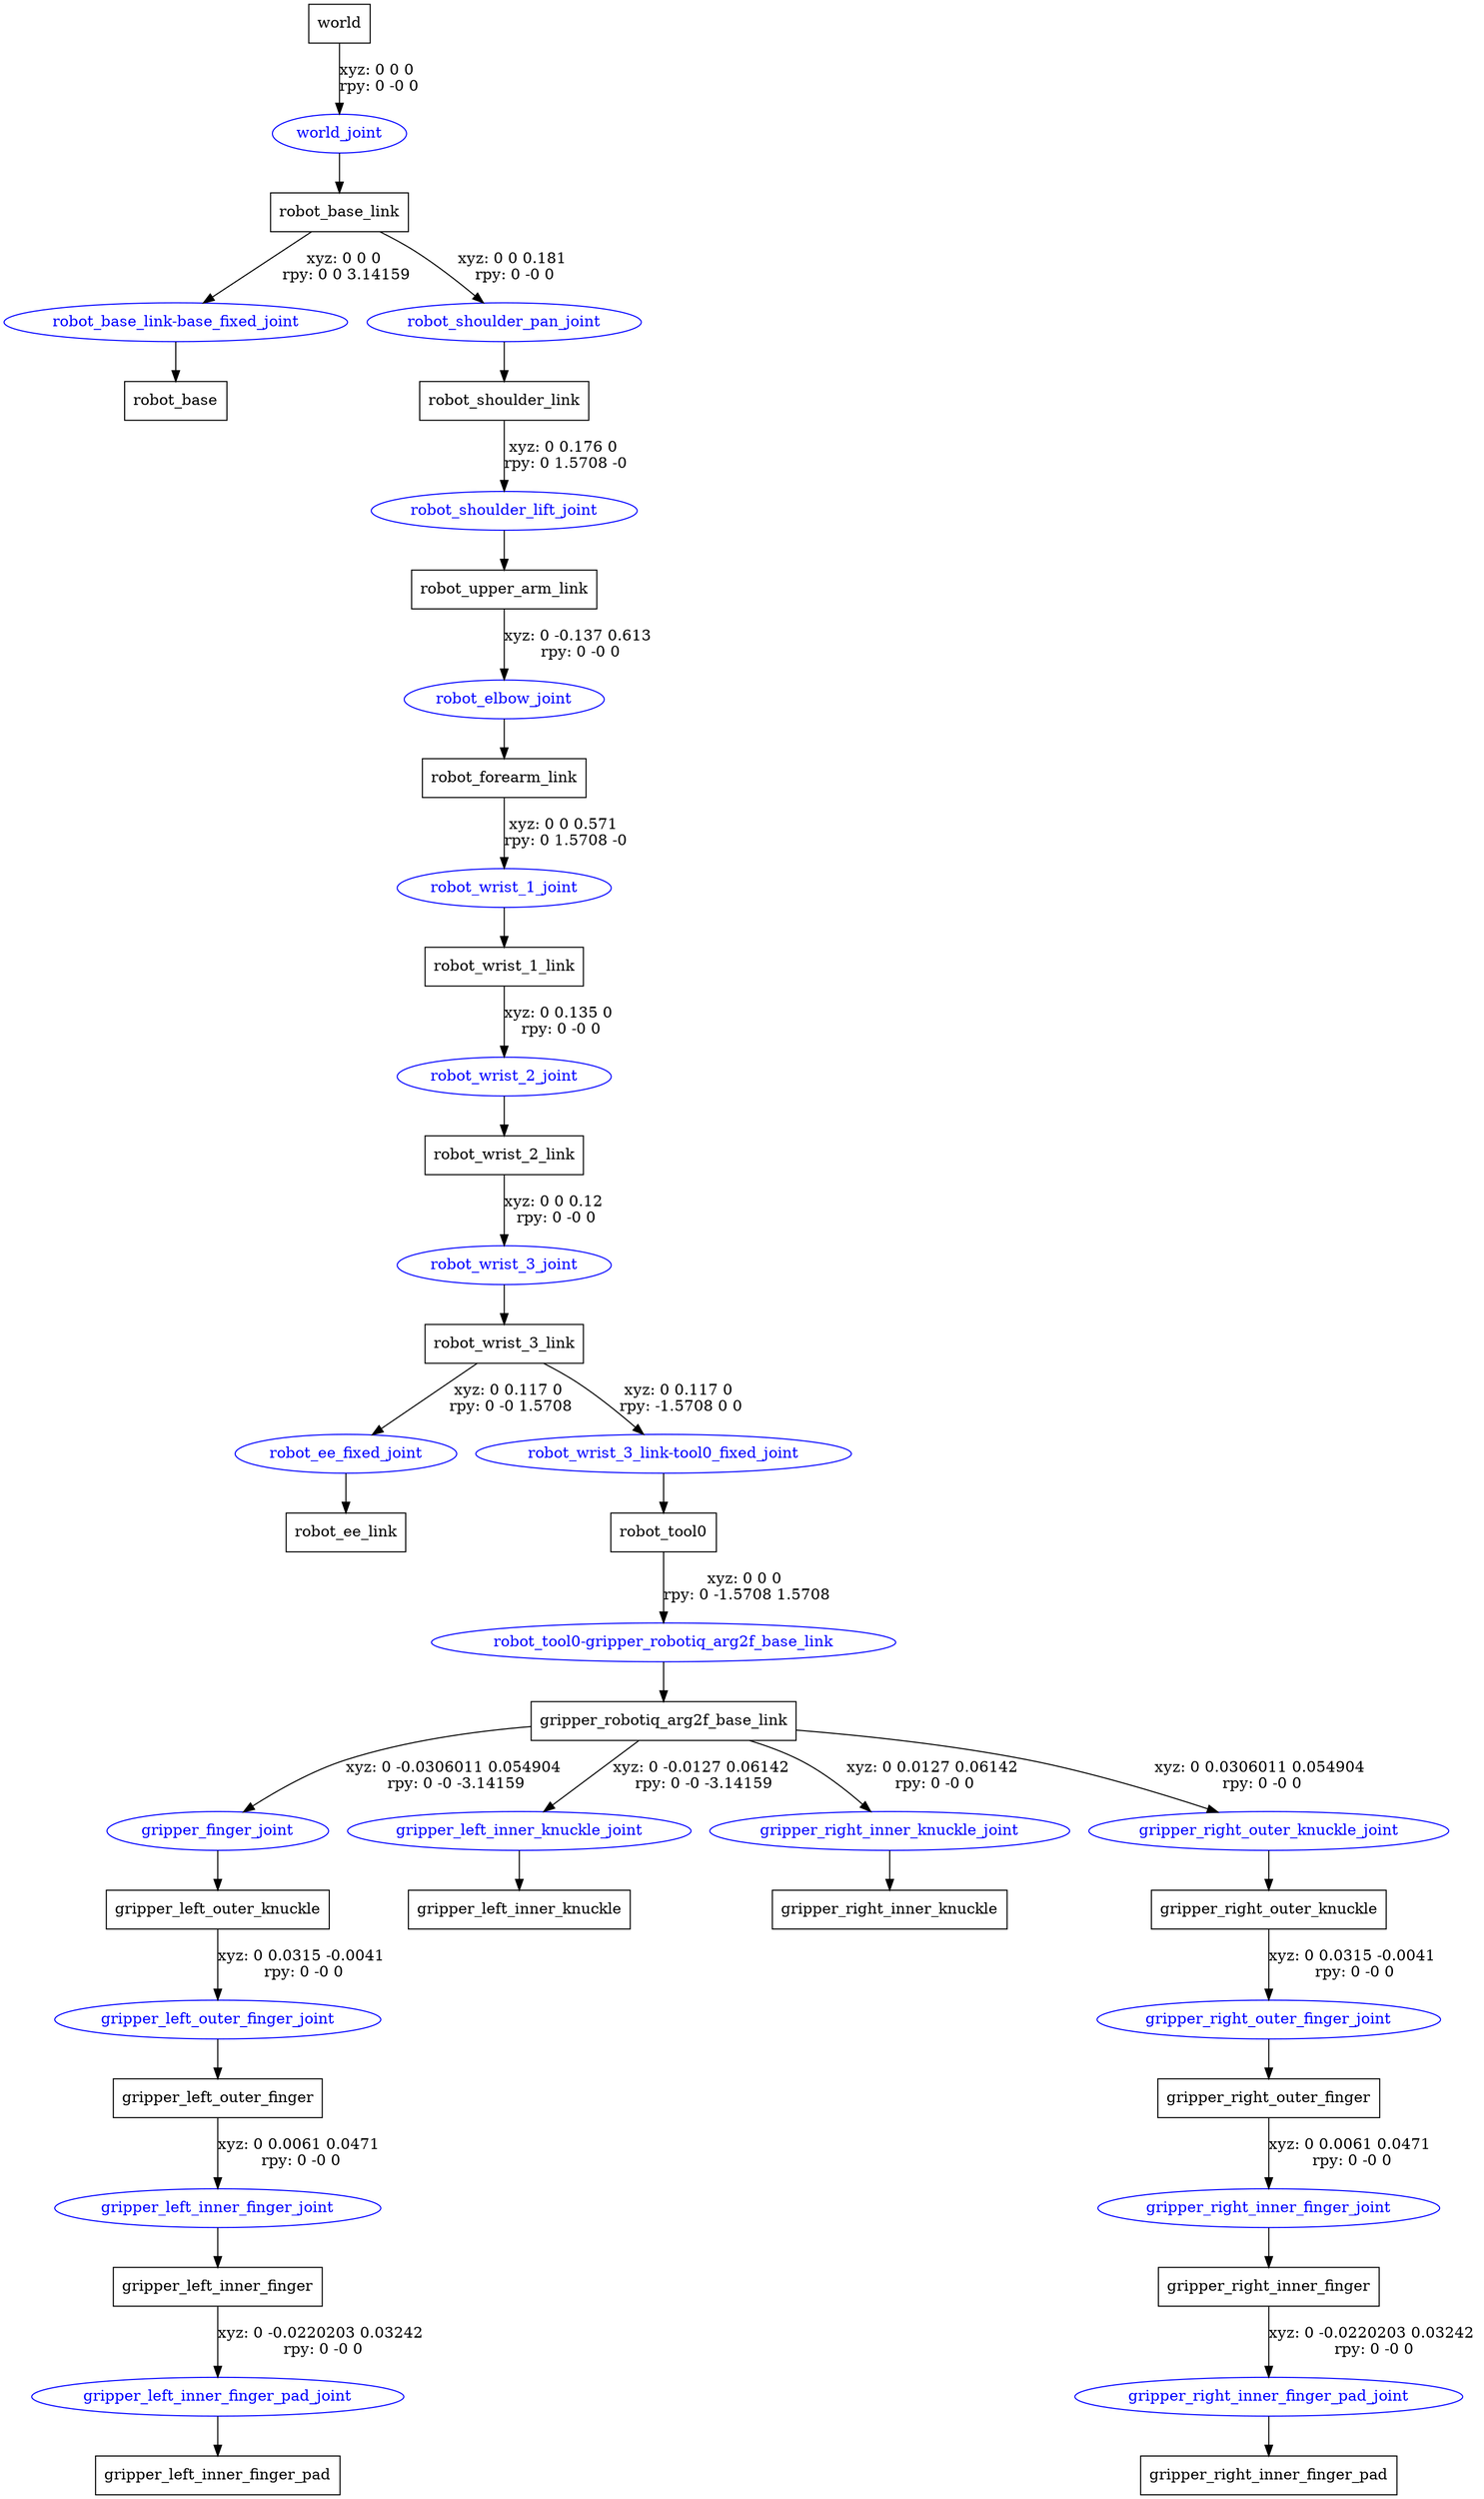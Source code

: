 digraph G {
node [shape=box];
"world" [label="world"];
"robot_base_link" [label="robot_base_link"];
"robot_base" [label="robot_base"];
"robot_shoulder_link" [label="robot_shoulder_link"];
"robot_upper_arm_link" [label="robot_upper_arm_link"];
"robot_forearm_link" [label="robot_forearm_link"];
"robot_wrist_1_link" [label="robot_wrist_1_link"];
"robot_wrist_2_link" [label="robot_wrist_2_link"];
"robot_wrist_3_link" [label="robot_wrist_3_link"];
"robot_ee_link" [label="robot_ee_link"];
"robot_tool0" [label="robot_tool0"];
"gripper_robotiq_arg2f_base_link" [label="gripper_robotiq_arg2f_base_link"];
"gripper_left_outer_knuckle" [label="gripper_left_outer_knuckle"];
"gripper_left_outer_finger" [label="gripper_left_outer_finger"];
"gripper_left_inner_finger" [label="gripper_left_inner_finger"];
"gripper_left_inner_finger_pad" [label="gripper_left_inner_finger_pad"];
"gripper_left_inner_knuckle" [label="gripper_left_inner_knuckle"];
"gripper_right_inner_knuckle" [label="gripper_right_inner_knuckle"];
"gripper_right_outer_knuckle" [label="gripper_right_outer_knuckle"];
"gripper_right_outer_finger" [label="gripper_right_outer_finger"];
"gripper_right_inner_finger" [label="gripper_right_inner_finger"];
"gripper_right_inner_finger_pad" [label="gripper_right_inner_finger_pad"];
node [shape=ellipse, color=blue, fontcolor=blue];
"world" -> "world_joint" [label="xyz: 0 0 0 \nrpy: 0 -0 0"]
"world_joint" -> "robot_base_link"
"robot_base_link" -> "robot_base_link-base_fixed_joint" [label="xyz: 0 0 0 \nrpy: 0 0 3.14159"]
"robot_base_link-base_fixed_joint" -> "robot_base"
"robot_base_link" -> "robot_shoulder_pan_joint" [label="xyz: 0 0 0.181 \nrpy: 0 -0 0"]
"robot_shoulder_pan_joint" -> "robot_shoulder_link"
"robot_shoulder_link" -> "robot_shoulder_lift_joint" [label="xyz: 0 0.176 0 \nrpy: 0 1.5708 -0"]
"robot_shoulder_lift_joint" -> "robot_upper_arm_link"
"robot_upper_arm_link" -> "robot_elbow_joint" [label="xyz: 0 -0.137 0.613 \nrpy: 0 -0 0"]
"robot_elbow_joint" -> "robot_forearm_link"
"robot_forearm_link" -> "robot_wrist_1_joint" [label="xyz: 0 0 0.571 \nrpy: 0 1.5708 -0"]
"robot_wrist_1_joint" -> "robot_wrist_1_link"
"robot_wrist_1_link" -> "robot_wrist_2_joint" [label="xyz: 0 0.135 0 \nrpy: 0 -0 0"]
"robot_wrist_2_joint" -> "robot_wrist_2_link"
"robot_wrist_2_link" -> "robot_wrist_3_joint" [label="xyz: 0 0 0.12 \nrpy: 0 -0 0"]
"robot_wrist_3_joint" -> "robot_wrist_3_link"
"robot_wrist_3_link" -> "robot_ee_fixed_joint" [label="xyz: 0 0.117 0 \nrpy: 0 -0 1.5708"]
"robot_ee_fixed_joint" -> "robot_ee_link"
"robot_wrist_3_link" -> "robot_wrist_3_link-tool0_fixed_joint" [label="xyz: 0 0.117 0 \nrpy: -1.5708 0 0"]
"robot_wrist_3_link-tool0_fixed_joint" -> "robot_tool0"
"robot_tool0" -> "robot_tool0-gripper_robotiq_arg2f_base_link" [label="xyz: 0 0 0 \nrpy: 0 -1.5708 1.5708"]
"robot_tool0-gripper_robotiq_arg2f_base_link" -> "gripper_robotiq_arg2f_base_link"
"gripper_robotiq_arg2f_base_link" -> "gripper_finger_joint" [label="xyz: 0 -0.0306011 0.054904 \nrpy: 0 -0 -3.14159"]
"gripper_finger_joint" -> "gripper_left_outer_knuckle"
"gripper_left_outer_knuckle" -> "gripper_left_outer_finger_joint" [label="xyz: 0 0.0315 -0.0041 \nrpy: 0 -0 0"]
"gripper_left_outer_finger_joint" -> "gripper_left_outer_finger"
"gripper_left_outer_finger" -> "gripper_left_inner_finger_joint" [label="xyz: 0 0.0061 0.0471 \nrpy: 0 -0 0"]
"gripper_left_inner_finger_joint" -> "gripper_left_inner_finger"
"gripper_left_inner_finger" -> "gripper_left_inner_finger_pad_joint" [label="xyz: 0 -0.0220203 0.03242 \nrpy: 0 -0 0"]
"gripper_left_inner_finger_pad_joint" -> "gripper_left_inner_finger_pad"
"gripper_robotiq_arg2f_base_link" -> "gripper_left_inner_knuckle_joint" [label="xyz: 0 -0.0127 0.06142 \nrpy: 0 -0 -3.14159"]
"gripper_left_inner_knuckle_joint" -> "gripper_left_inner_knuckle"
"gripper_robotiq_arg2f_base_link" -> "gripper_right_inner_knuckle_joint" [label="xyz: 0 0.0127 0.06142 \nrpy: 0 -0 0"]
"gripper_right_inner_knuckle_joint" -> "gripper_right_inner_knuckle"
"gripper_robotiq_arg2f_base_link" -> "gripper_right_outer_knuckle_joint" [label="xyz: 0 0.0306011 0.054904 \nrpy: 0 -0 0"]
"gripper_right_outer_knuckle_joint" -> "gripper_right_outer_knuckle"
"gripper_right_outer_knuckle" -> "gripper_right_outer_finger_joint" [label="xyz: 0 0.0315 -0.0041 \nrpy: 0 -0 0"]
"gripper_right_outer_finger_joint" -> "gripper_right_outer_finger"
"gripper_right_outer_finger" -> "gripper_right_inner_finger_joint" [label="xyz: 0 0.0061 0.0471 \nrpy: 0 -0 0"]
"gripper_right_inner_finger_joint" -> "gripper_right_inner_finger"
"gripper_right_inner_finger" -> "gripper_right_inner_finger_pad_joint" [label="xyz: 0 -0.0220203 0.03242 \nrpy: 0 -0 0"]
"gripper_right_inner_finger_pad_joint" -> "gripper_right_inner_finger_pad"
}
